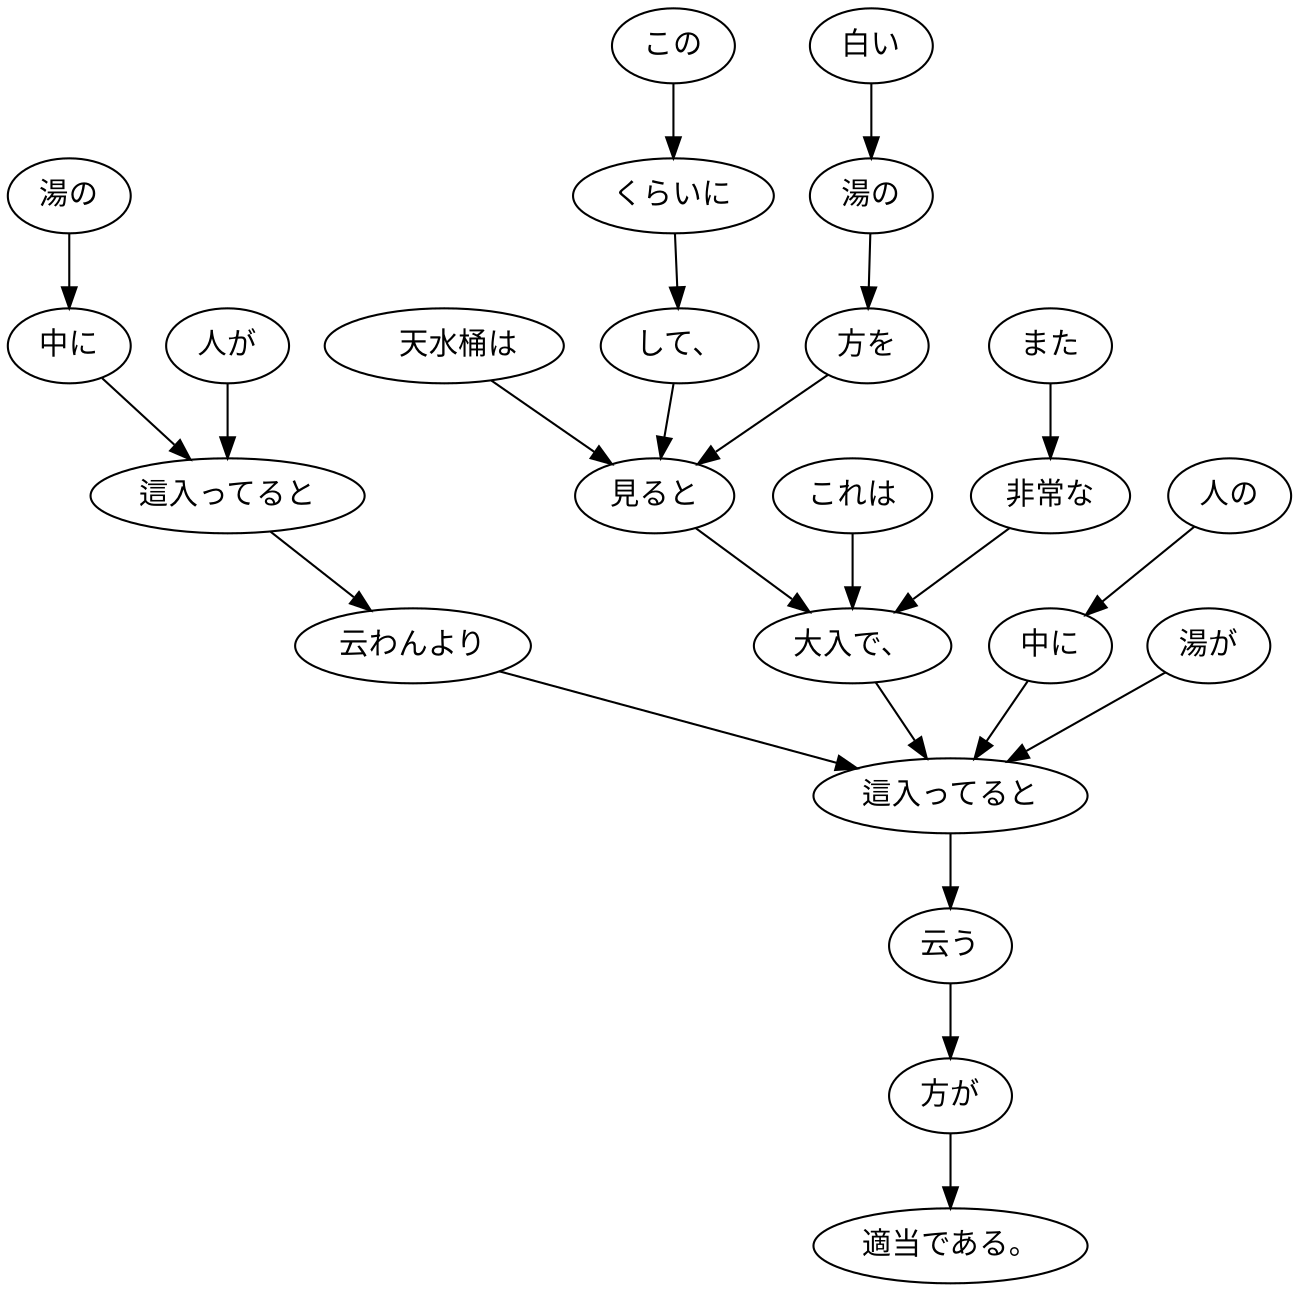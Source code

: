 digraph graph4395 {
	node0 [label="　天水桶は"];
	node1 [label="この"];
	node2 [label="くらいに"];
	node3 [label="して、"];
	node4 [label="白い"];
	node5 [label="湯の"];
	node6 [label="方を"];
	node7 [label="見ると"];
	node8 [label="これは"];
	node9 [label="また"];
	node10 [label="非常な"];
	node11 [label="大入で、"];
	node12 [label="湯の"];
	node13 [label="中に"];
	node14 [label="人が"];
	node15 [label="這入ってると"];
	node16 [label="云わんより"];
	node17 [label="人の"];
	node18 [label="中に"];
	node19 [label="湯が"];
	node20 [label="這入ってると"];
	node21 [label="云う"];
	node22 [label="方が"];
	node23 [label="適当である。"];
	node0 -> node7;
	node1 -> node2;
	node2 -> node3;
	node3 -> node7;
	node4 -> node5;
	node5 -> node6;
	node6 -> node7;
	node7 -> node11;
	node8 -> node11;
	node9 -> node10;
	node10 -> node11;
	node11 -> node20;
	node12 -> node13;
	node13 -> node15;
	node14 -> node15;
	node15 -> node16;
	node16 -> node20;
	node17 -> node18;
	node18 -> node20;
	node19 -> node20;
	node20 -> node21;
	node21 -> node22;
	node22 -> node23;
}
